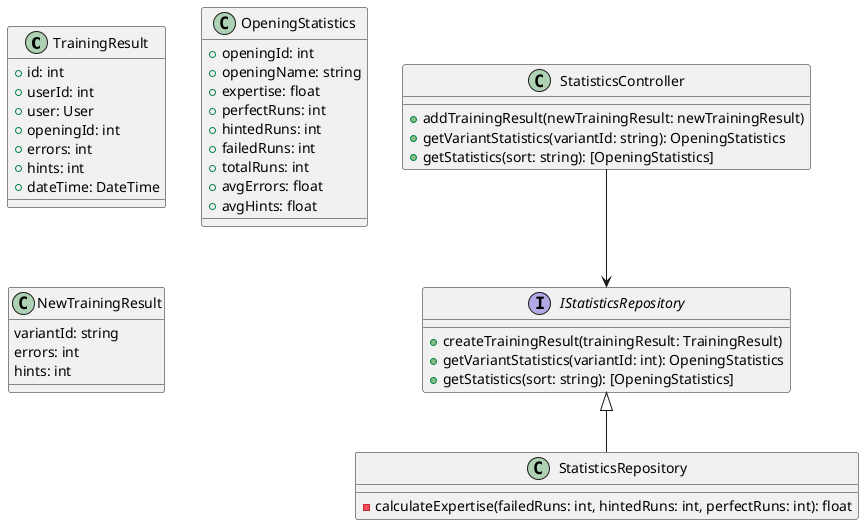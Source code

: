 @startuml
class TrainingResult {
    + id: int
    + userId: int
    + user: User
    + openingId: int
    + errors: int
    + hints: int
    + dateTime: DateTime
}
class OpeningStatistics {
    + openingId: int
    + openingName: string
    + expertise: float
    + perfectRuns: int
    + hintedRuns: int
    + failedRuns: int
    + totalRuns: int
    + avgErrors: float
    + avgHints: float
}
class NewTrainingResult {
    variantId: string
    errors: int
    hints: int
}
class StatisticsController {
    + addTrainingResult(newTrainingResult: newTrainingResult)
    + getVariantStatistics(variantId: string): OpeningStatistics
    + getStatistics(sort: string): [OpeningStatistics]
}
interface IStatisticsRepository {
    + createTrainingResult(trainingResult: TrainingResult)
    + getVariantStatistics(variantId: int): OpeningStatistics
    + getStatistics(sort: string): [OpeningStatistics]
}
class StatisticsRepository {
    - calculateExpertise(failedRuns: int, hintedRuns: int, perfectRuns: int): float
}

StatisticsController --> IStatisticsRepository
IStatisticsRepository <|-- StatisticsRepository
@enduml
